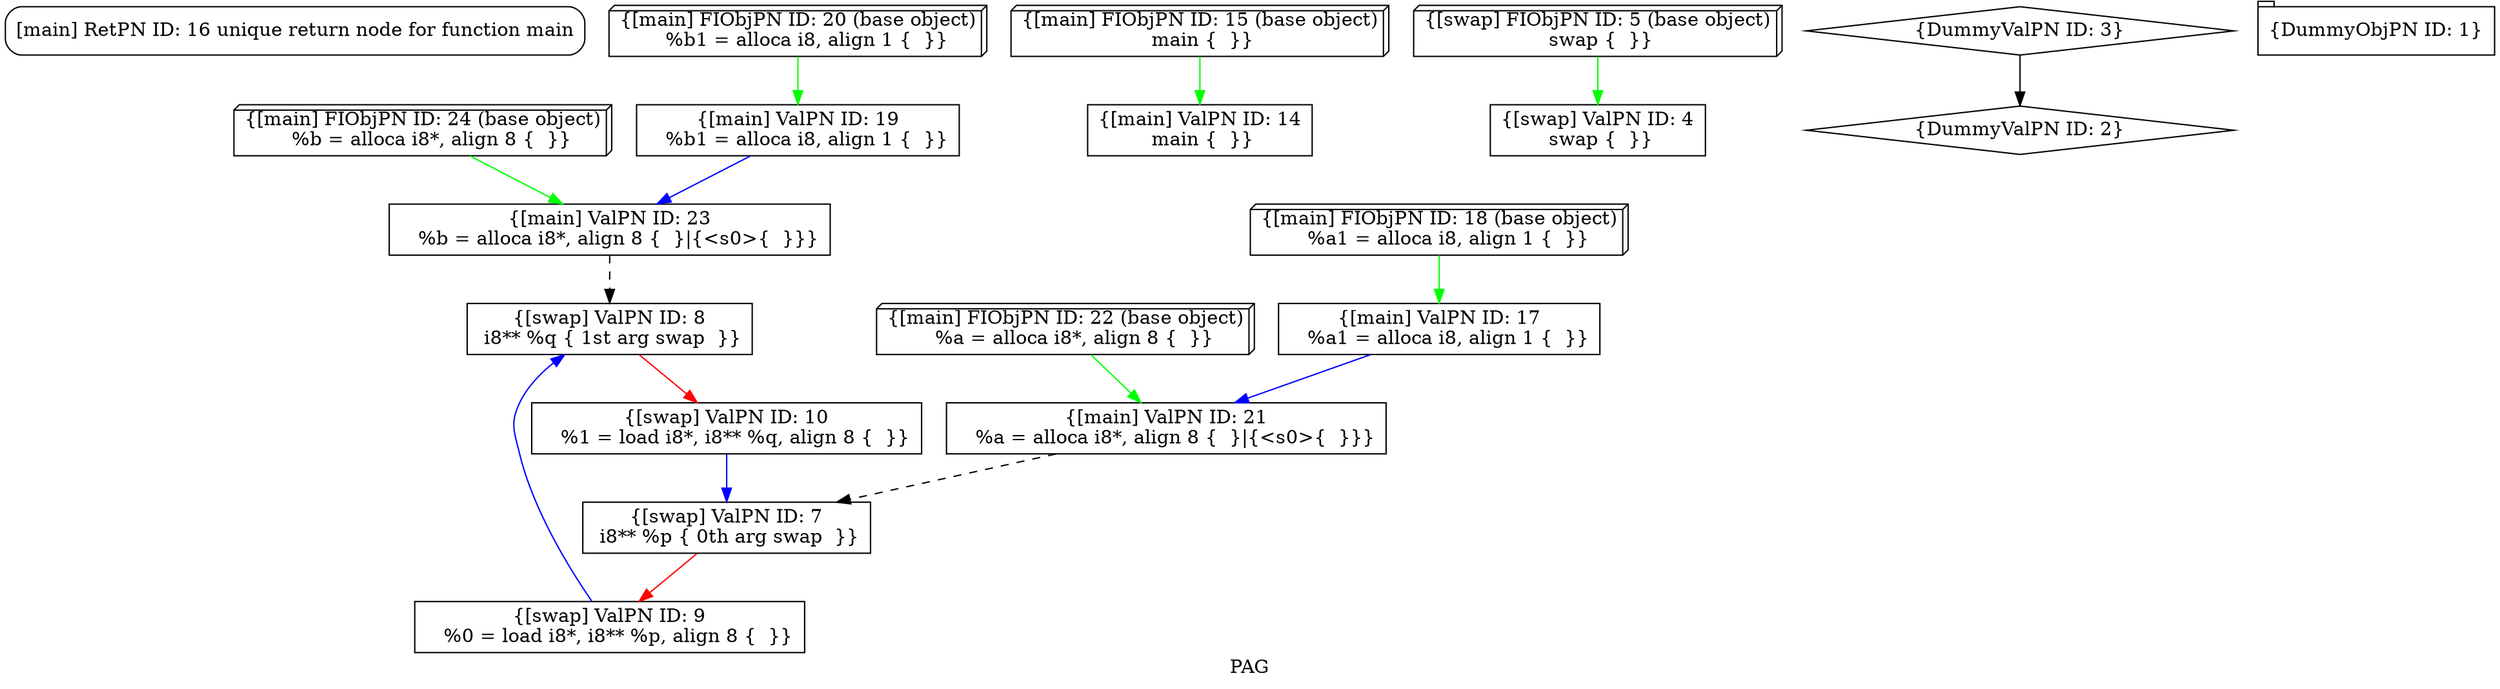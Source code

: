 digraph "PAG" {
	label="PAG";

	Node0x16e2270 [shape=record,shape=Mrecord,label="{[main] RetPN ID: 16 unique return node for function main}"];
	Node0x16e2010 [shape=record,shape=box3d,label="{[main] FIObjPN ID: 24 (base object)\n   %b = alloca i8*, align 8 \{  \}}"];
	Node0x16e2010 -> Node0x16e0f10[color=green];
	Node0x16e1e70 [shape=record,shape=box3d,label="{[main] FIObjPN ID: 22 (base object)\n   %a = alloca i8*, align 8 \{  \}}"];
	Node0x16e1e70 -> Node0x16e0de0[color=green];
	Node0x16e1cd0 [shape=record,shape=box3d,label="{[main] FIObjPN ID: 20 (base object)\n   %b1 = alloca i8, align 1 \{  \}}"];
	Node0x16e1cd0 -> Node0x16e0cb0[color=green];
	Node0x16e1b30 [shape=record,shape=box3d,label="{[main] FIObjPN ID: 18 (base object)\n   %a1 = alloca i8, align 1 \{  \}}"];
	Node0x16e1b30 -> Node0x16e0b80[color=green];
	Node0x16e1950 [shape=record,shape=box3d,label="{[main] FIObjPN ID: 15 (base object)\n main \{  \}}"];
	Node0x16e1950 -> Node0x16e0a50[color=green];
	Node0x16e17b0 [shape=record,shape=box3d,label="{[swap] FIObjPN ID: 5 (base object)\n swap \{  \}}"];
	Node0x16e17b0 -> Node0x16e0200[color=green];
	Node0x16e0f10 [shape=record,shape=box,label="{[main] ValPN ID: 23\n   %b = alloca i8*, align 8 \{  \}|{<s0>\{  \}}}"];
	Node0x16e0f10:s0 -> Node0x16e0460[color=black,style=dashed];
	Node0x16e0200 [shape=record,shape=box,label="{[swap] ValPN ID: 4\n swap \{  \}}"];
	Node0x16e0de0 [shape=record,shape=box,label="{[main] ValPN ID: 21\n   %a = alloca i8*, align 8 \{  \}|{<s0>\{  \}}}"];
	Node0x16e0de0:s0 -> Node0x16e0330[color=black,style=dashed];
	Node0x16df960 [shape=record,shape=diamond,label="{DummyValPN ID: 3}"];
	Node0x16df960 -> Node0x16df7f0[color=black];
	Node0x16e00d0 [shape=record,shape=box,label="{[swap] ValPN ID: 9\n   %0 = load i8*, i8** %p, align 8 \{  \}}"];
	Node0x16e00d0 -> Node0x16e0460[color=blue];
	Node0x16df7f0 [shape=record,shape=diamond,label="{DummyValPN ID: 2}"];
	Node0x16e0cb0 [shape=record,shape=box,label="{[main] ValPN ID: 19\n   %b1 = alloca i8, align 1 \{  \}}"];
	Node0x16e0cb0 -> Node0x16e0f10[color=blue];
	Node0x16e0b80 [shape=record,shape=box,label="{[main] ValPN ID: 17\n   %a1 = alloca i8, align 1 \{  \}}"];
	Node0x16e0b80 -> Node0x16e0de0[color=blue];
	Node0x16df6c0 [shape=record,shape=tab,label="{DummyObjPN ID: 1}"];
	Node0x16e0330 [shape=record,shape=box,label="{[swap] ValPN ID: 7\n i8** %p \{ 0th arg swap  \}}"];
	Node0x16e0330 -> Node0x16e00d0[color=red];
	Node0x16e0460 [shape=record,shape=box,label="{[swap] ValPN ID: 8\n i8** %q \{ 1st arg swap  \}}"];
	Node0x16e0460 -> Node0x16e0590[color=red];
	Node0x16e0590 [shape=record,shape=box,label="{[swap] ValPN ID: 10\n   %1 = load i8*, i8** %q, align 8 \{  \}}"];
	Node0x16e0590 -> Node0x16e0330[color=blue];
	Node0x16e0a50 [shape=record,shape=box,label="{[main] ValPN ID: 14\n main \{  \}}"];
}
